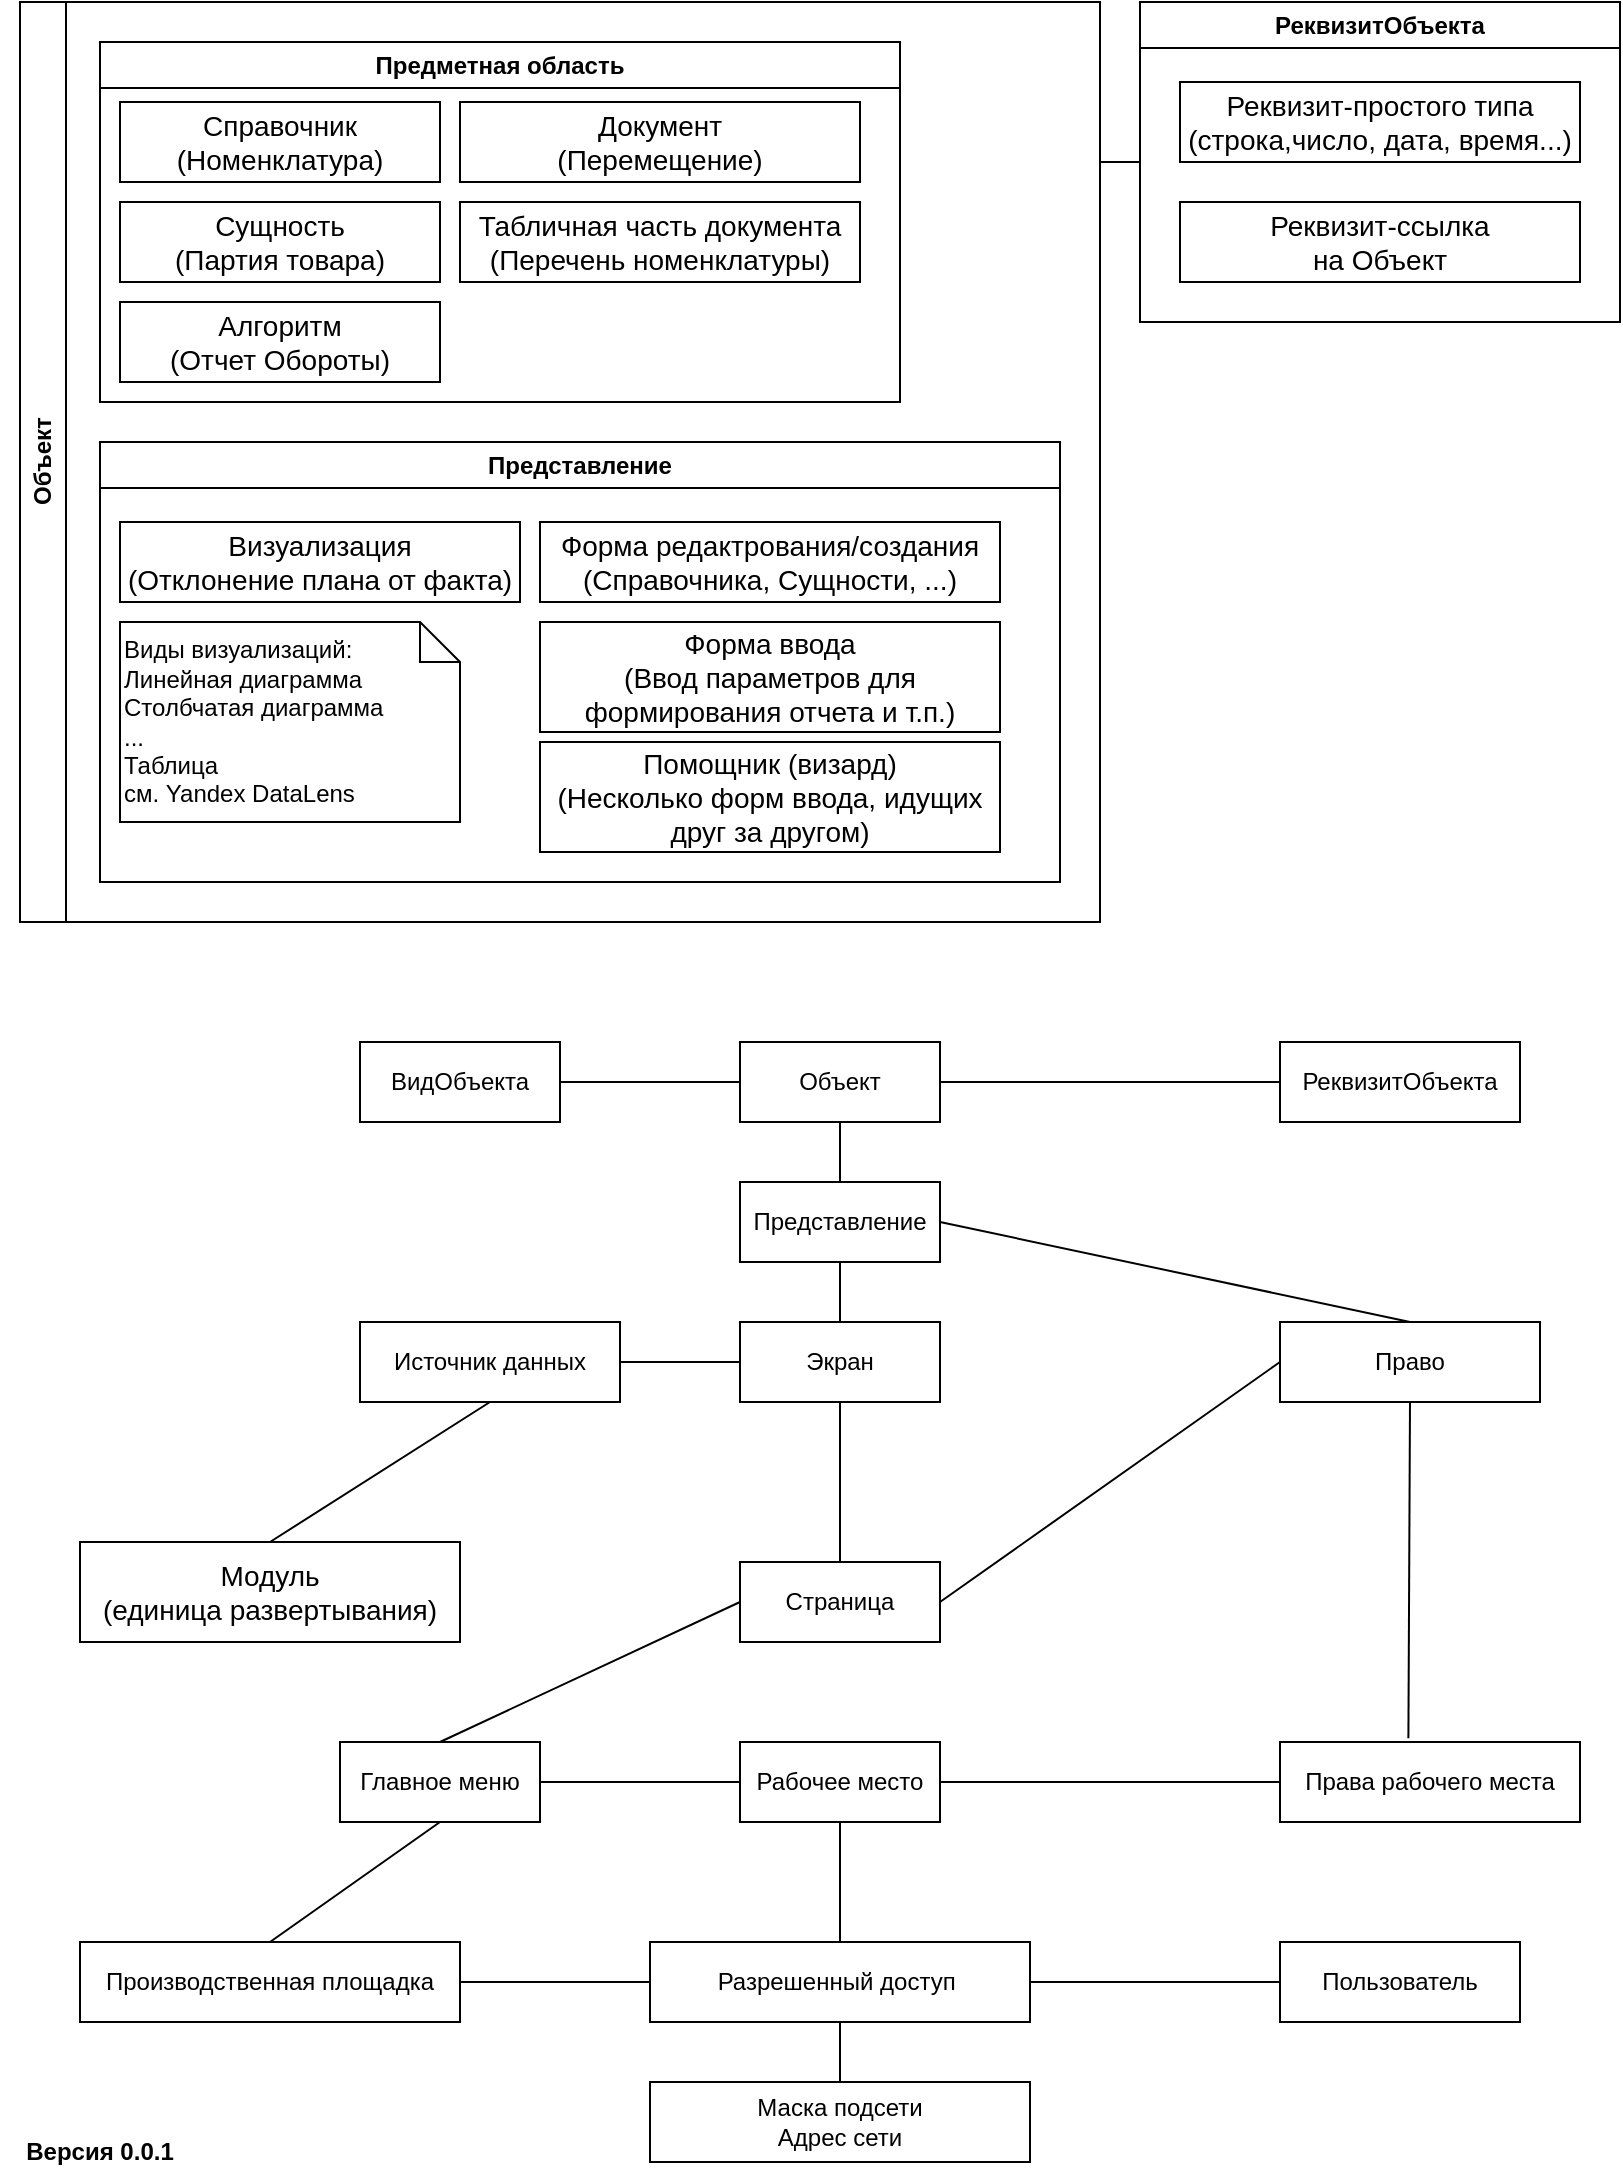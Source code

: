 <mxfile version="24.5.1" type="device">
  <diagram id="fq6LKdQoe5oR_RmR_Lg7" name="v.0.0.1">
    <mxGraphModel dx="2074" dy="1214" grid="1" gridSize="10" guides="1" tooltips="1" connect="1" arrows="1" fold="1" page="1" pageScale="1" pageWidth="827" pageHeight="1169" math="0" shadow="0">
      <root>
        <mxCell id="0" />
        <mxCell id="1" parent="0" />
        <mxCell id="ktmQaqimeyDCuL5vyVLQ-3" value="Объект" style="swimlane;horizontal=0;whiteSpace=wrap;html=1;" parent="1" vertex="1">
          <mxGeometry x="10" y="60" width="540" height="460" as="geometry" />
        </mxCell>
        <mxCell id="ktmQaqimeyDCuL5vyVLQ-2" value="Предметная область" style="swimlane;whiteSpace=wrap;html=1;" parent="ktmQaqimeyDCuL5vyVLQ-3" vertex="1">
          <mxGeometry x="40" y="20" width="400" height="180" as="geometry">
            <mxRectangle x="640" y="200" width="140" height="30" as="alternateBounds" />
          </mxGeometry>
        </mxCell>
        <mxCell id="YQVP3gHkuVCf9oPB3yVh-1" value="&lt;font style=&quot;font-size: 14px;&quot;&gt;Справочник&lt;br&gt;(Номенклатура)&lt;/font&gt;" style="whiteSpace=wrap;html=1;align=center;" parent="ktmQaqimeyDCuL5vyVLQ-2" vertex="1">
          <mxGeometry x="10" y="30" width="160" height="40" as="geometry" />
        </mxCell>
        <mxCell id="YQVP3gHkuVCf9oPB3yVh-2" value="&lt;span style=&quot;font-size: 14px;&quot;&gt;Алгоритм&lt;/span&gt;&lt;br style=&quot;font-size: 14px;&quot;&gt;&lt;span style=&quot;font-size: 14px;&quot;&gt;(Отчет Обороты)&lt;/span&gt;" style="whiteSpace=wrap;html=1;align=center;" parent="ktmQaqimeyDCuL5vyVLQ-2" vertex="1">
          <mxGeometry x="10" y="130" width="160" height="40" as="geometry" />
        </mxCell>
        <mxCell id="YQVP3gHkuVCf9oPB3yVh-3" value="&lt;span style=&quot;font-size: 14px;&quot;&gt;Сущность&lt;/span&gt;&lt;br style=&quot;font-size: 14px;&quot;&gt;&lt;span style=&quot;font-size: 14px;&quot;&gt;(Партия товара)&lt;/span&gt;" style="whiteSpace=wrap;html=1;align=center;" parent="ktmQaqimeyDCuL5vyVLQ-2" vertex="1">
          <mxGeometry x="10" y="80" width="160" height="40" as="geometry" />
        </mxCell>
        <mxCell id="YQVP3gHkuVCf9oPB3yVh-4" value="&lt;span style=&quot;font-size: 14px;&quot;&gt;Документ&lt;/span&gt;&lt;br style=&quot;font-size: 14px;&quot;&gt;&lt;span style=&quot;font-size: 14px;&quot;&gt;(Перемещение&lt;/span&gt;&lt;span style=&quot;font-size: 14px; background-color: initial;&quot;&gt;)&lt;/span&gt;" style="whiteSpace=wrap;html=1;align=center;" parent="ktmQaqimeyDCuL5vyVLQ-2" vertex="1">
          <mxGeometry x="180" y="30" width="200" height="40" as="geometry" />
        </mxCell>
        <mxCell id="YQVP3gHkuVCf9oPB3yVh-5" value="&lt;span style=&quot;font-size: 14px;&quot;&gt;Табличная часть документа&lt;/span&gt;&lt;br style=&quot;font-size: 14px;&quot;&gt;&lt;span style=&quot;font-size: 14px;&quot;&gt;(Перечень номенклатуры&lt;/span&gt;&lt;span style=&quot;font-size: 14px; background-color: initial;&quot;&gt;)&lt;/span&gt;" style="whiteSpace=wrap;html=1;align=center;" parent="ktmQaqimeyDCuL5vyVLQ-2" vertex="1">
          <mxGeometry x="180" y="80" width="200" height="40" as="geometry" />
        </mxCell>
        <mxCell id="ktmQaqimeyDCuL5vyVLQ-1" value="Представление" style="swimlane;whiteSpace=wrap;html=1;" parent="ktmQaqimeyDCuL5vyVLQ-3" vertex="1">
          <mxGeometry x="40" y="220" width="480" height="220" as="geometry">
            <mxRectangle x="590" y="200" width="130" height="30" as="alternateBounds" />
          </mxGeometry>
        </mxCell>
        <mxCell id="Ino7nTq0qInvRV9QSzYZ-1" value="&lt;span style=&quot;font-size: 14px;&quot;&gt;Визуализация&lt;br&gt;(Отклонение плана от факта)&lt;/span&gt;" style="whiteSpace=wrap;html=1;align=center;" parent="ktmQaqimeyDCuL5vyVLQ-1" vertex="1">
          <mxGeometry x="10" y="40" width="200" height="40" as="geometry" />
        </mxCell>
        <mxCell id="J8iefksTNt8TPK55-U8C-1" value="Виды визуализаций:&lt;br&gt;Линейная диаграмма&lt;br&gt;Столбчатая диаграмма&lt;br&gt;...&lt;br&gt;Таблица&lt;br&gt;см. Yandex DataLens" style="shape=note;size=20;whiteSpace=wrap;html=1;align=left;" parent="ktmQaqimeyDCuL5vyVLQ-1" vertex="1">
          <mxGeometry x="10" y="90" width="170" height="100" as="geometry" />
        </mxCell>
        <mxCell id="G2nw5Nv14xkxSHaJ6PGr-1" value="&lt;span style=&quot;font-size: 14px;&quot;&gt;Форма редактрования/создания&lt;br&gt;(Справочника, Сущности, ...)&lt;/span&gt;" style="whiteSpace=wrap;html=1;align=center;" parent="ktmQaqimeyDCuL5vyVLQ-1" vertex="1">
          <mxGeometry x="220" y="40" width="230" height="40" as="geometry" />
        </mxCell>
        <mxCell id="G2nw5Nv14xkxSHaJ6PGr-2" value="&lt;span style=&quot;font-size: 14px;&quot;&gt;Форма ввода&lt;br&gt;(Ввод параметров для формирования отчета и т.п.)&lt;/span&gt;" style="whiteSpace=wrap;html=1;align=center;" parent="ktmQaqimeyDCuL5vyVLQ-1" vertex="1">
          <mxGeometry x="220" y="90" width="230" height="55" as="geometry" />
        </mxCell>
        <mxCell id="G2nw5Nv14xkxSHaJ6PGr-3" value="&lt;span style=&quot;font-size: 14px;&quot;&gt;Помощник (визард)&lt;br&gt;(Несколько форм ввода, идущих друг за другом)&lt;/span&gt;" style="whiteSpace=wrap;html=1;align=center;" parent="ktmQaqimeyDCuL5vyVLQ-1" vertex="1">
          <mxGeometry x="220" y="150" width="230" height="55" as="geometry" />
        </mxCell>
        <mxCell id="GXTz7LjhXrPer3yg0kRa-1" value="РеквизитОбъекта" style="swimlane;whiteSpace=wrap;html=1;" parent="1" vertex="1">
          <mxGeometry x="570" y="60" width="240" height="160" as="geometry" />
        </mxCell>
        <mxCell id="oMnu4V65Orwc3S5V675z-1" value="&lt;span style=&quot;font-size: 14px;&quot;&gt;Реквизит-простого типа&lt;br&gt;(строка,число, дата, время...)&lt;/span&gt;" style="whiteSpace=wrap;html=1;align=center;" parent="GXTz7LjhXrPer3yg0kRa-1" vertex="1">
          <mxGeometry x="20" y="40" width="200" height="40" as="geometry" />
        </mxCell>
        <mxCell id="oMnu4V65Orwc3S5V675z-2" value="&lt;span style=&quot;font-size: 14px;&quot;&gt;Реквизит-ссылка&lt;/span&gt;&lt;div&gt;&lt;span style=&quot;font-size: 14px;&quot;&gt;на Объект&lt;/span&gt;&lt;/div&gt;" style="whiteSpace=wrap;html=1;align=center;" parent="GXTz7LjhXrPer3yg0kRa-1" vertex="1">
          <mxGeometry x="20" y="100" width="200" height="40" as="geometry" />
        </mxCell>
        <mxCell id="_foPFWuZzgpBULtXBcK9-1" value="Объект" style="whiteSpace=wrap;html=1;align=center;" parent="1" vertex="1">
          <mxGeometry x="370" y="580" width="100" height="40" as="geometry" />
        </mxCell>
        <mxCell id="_foPFWuZzgpBULtXBcK9-2" value="РеквизитОбъекта" style="whiteSpace=wrap;html=1;align=center;" parent="1" vertex="1">
          <mxGeometry x="640" y="580" width="120" height="40" as="geometry" />
        </mxCell>
        <mxCell id="_foPFWuZzgpBULtXBcK9-3" value="" style="endArrow=none;html=1;rounded=0;entryX=0;entryY=0.5;entryDx=0;entryDy=0;exitX=1;exitY=0.5;exitDx=0;exitDy=0;" parent="1" source="_foPFWuZzgpBULtXBcK9-1" target="_foPFWuZzgpBULtXBcK9-2" edge="1">
          <mxGeometry relative="1" as="geometry">
            <mxPoint x="450" y="610" as="sourcePoint" />
            <mxPoint x="610" y="610" as="targetPoint" />
          </mxGeometry>
        </mxCell>
        <mxCell id="_foPFWuZzgpBULtXBcK9-4" value="ВидОбъекта" style="whiteSpace=wrap;html=1;align=center;" parent="1" vertex="1">
          <mxGeometry x="180" y="580" width="100" height="40" as="geometry" />
        </mxCell>
        <mxCell id="_foPFWuZzgpBULtXBcK9-5" value="" style="endArrow=none;html=1;rounded=0;exitX=1;exitY=0.5;exitDx=0;exitDy=0;entryX=0;entryY=0.5;entryDx=0;entryDy=0;" parent="1" source="_foPFWuZzgpBULtXBcK9-4" target="_foPFWuZzgpBULtXBcK9-1" edge="1">
          <mxGeometry relative="1" as="geometry">
            <mxPoint x="450" y="610" as="sourcePoint" />
            <mxPoint x="610" y="610" as="targetPoint" />
          </mxGeometry>
        </mxCell>
        <mxCell id="KuThPHC6WRPhEZ3YF_II-1" value="Представление" style="whiteSpace=wrap;html=1;align=center;" parent="1" vertex="1">
          <mxGeometry x="370" y="650" width="100" height="40" as="geometry" />
        </mxCell>
        <mxCell id="KuThPHC6WRPhEZ3YF_II-2" value="" style="endArrow=none;html=1;rounded=0;entryX=0.5;entryY=1;entryDx=0;entryDy=0;exitX=0.5;exitY=0;exitDx=0;exitDy=0;" parent="1" source="KuThPHC6WRPhEZ3YF_II-1" target="_foPFWuZzgpBULtXBcK9-1" edge="1">
          <mxGeometry relative="1" as="geometry">
            <mxPoint x="450" y="670" as="sourcePoint" />
            <mxPoint x="610" y="670" as="targetPoint" />
          </mxGeometry>
        </mxCell>
        <mxCell id="Fzz86vDRq51pPCUExh2M-1" value="Право" style="whiteSpace=wrap;html=1;align=center;" parent="1" vertex="1">
          <mxGeometry x="640" y="720" width="130" height="40" as="geometry" />
        </mxCell>
        <mxCell id="DgB6Pb0CpGbAWGmTDNvb-2" value="" style="endArrow=none;html=1;rounded=0;exitX=1;exitY=0.5;exitDx=0;exitDy=0;entryX=0.5;entryY=0;entryDx=0;entryDy=0;" parent="1" source="KuThPHC6WRPhEZ3YF_II-1" target="Fzz86vDRq51pPCUExh2M-1" edge="1">
          <mxGeometry relative="1" as="geometry">
            <mxPoint x="450" y="440" as="sourcePoint" />
            <mxPoint x="690" y="720" as="targetPoint" />
          </mxGeometry>
        </mxCell>
        <mxCell id="uybocwGz_FOA6bRTelbn-6" value="Экран" style="whiteSpace=wrap;html=1;align=center;" parent="1" vertex="1">
          <mxGeometry x="370" y="720" width="100" height="40" as="geometry" />
        </mxCell>
        <mxCell id="uybocwGz_FOA6bRTelbn-8" value="Источник данных" style="whiteSpace=wrap;html=1;align=center;" parent="1" vertex="1">
          <mxGeometry x="180" y="720" width="130" height="40" as="geometry" />
        </mxCell>
        <mxCell id="uybocwGz_FOA6bRTelbn-9" value="" style="endArrow=none;html=1;rounded=0;exitX=0;exitY=0.5;exitDx=0;exitDy=0;entryX=1;entryY=0.5;entryDx=0;entryDy=0;" parent="1" source="uybocwGz_FOA6bRTelbn-6" target="uybocwGz_FOA6bRTelbn-8" edge="1">
          <mxGeometry relative="1" as="geometry">
            <mxPoint x="440" y="890" as="sourcePoint" />
            <mxPoint x="600" y="890" as="targetPoint" />
          </mxGeometry>
        </mxCell>
        <mxCell id="uybocwGz_FOA6bRTelbn-12" value="&lt;span style=&quot;font-size: 14px;&quot;&gt;Модуль&lt;/span&gt;&lt;br style=&quot;font-size: 14px;&quot;&gt;&lt;span style=&quot;font-size: 14px;&quot;&gt;(единица развертывания)&lt;/span&gt;" style="whiteSpace=wrap;html=1;align=center;" parent="1" vertex="1">
          <mxGeometry x="40" y="830" width="190" height="50" as="geometry" />
        </mxCell>
        <mxCell id="uybocwGz_FOA6bRTelbn-13" value="" style="endArrow=none;html=1;rounded=0;exitX=0.5;exitY=1;exitDx=0;exitDy=0;entryX=0.5;entryY=0;entryDx=0;entryDy=0;" parent="1" source="uybocwGz_FOA6bRTelbn-8" target="uybocwGz_FOA6bRTelbn-12" edge="1">
          <mxGeometry relative="1" as="geometry">
            <mxPoint x="440" y="890" as="sourcePoint" />
            <mxPoint x="600" y="890" as="targetPoint" />
          </mxGeometry>
        </mxCell>
        <mxCell id="J90l-yEcoeT0y28Pm198-1" value="Страница" style="whiteSpace=wrap;html=1;align=center;" parent="1" vertex="1">
          <mxGeometry x="370" y="840" width="100" height="40" as="geometry" />
        </mxCell>
        <mxCell id="J90l-yEcoeT0y28Pm198-2" value="" style="endArrow=none;html=1;rounded=0;exitX=0.5;exitY=1;exitDx=0;exitDy=0;entryX=0.5;entryY=0;entryDx=0;entryDy=0;" parent="1" source="uybocwGz_FOA6bRTelbn-6" target="J90l-yEcoeT0y28Pm198-1" edge="1">
          <mxGeometry relative="1" as="geometry">
            <mxPoint x="440" y="820" as="sourcePoint" />
            <mxPoint x="600" y="820" as="targetPoint" />
          </mxGeometry>
        </mxCell>
        <mxCell id="J90l-yEcoeT0y28Pm198-5" value="" style="endArrow=none;html=1;rounded=0;exitX=0.5;exitY=0;exitDx=0;exitDy=0;entryX=0.5;entryY=1;entryDx=0;entryDy=0;" parent="1" source="uybocwGz_FOA6bRTelbn-6" target="KuThPHC6WRPhEZ3YF_II-1" edge="1">
          <mxGeometry relative="1" as="geometry">
            <mxPoint x="440" y="820" as="sourcePoint" />
            <mxPoint x="600" y="820" as="targetPoint" />
          </mxGeometry>
        </mxCell>
        <mxCell id="J90l-yEcoeT0y28Pm198-6" value="Главное меню" style="whiteSpace=wrap;html=1;align=center;" parent="1" vertex="1">
          <mxGeometry x="170" y="930" width="100" height="40" as="geometry" />
        </mxCell>
        <mxCell id="J90l-yEcoeT0y28Pm198-7" value="" style="endArrow=none;html=1;rounded=0;exitX=0.5;exitY=0;exitDx=0;exitDy=0;entryX=0;entryY=0.5;entryDx=0;entryDy=0;" parent="1" source="J90l-yEcoeT0y28Pm198-6" target="J90l-yEcoeT0y28Pm198-1" edge="1">
          <mxGeometry relative="1" as="geometry">
            <mxPoint x="440" y="970" as="sourcePoint" />
            <mxPoint x="600" y="970" as="targetPoint" />
          </mxGeometry>
        </mxCell>
        <mxCell id="J90l-yEcoeT0y28Pm198-9" value="Рабочее место" style="whiteSpace=wrap;html=1;align=center;" parent="1" vertex="1">
          <mxGeometry x="370" y="930" width="100" height="40" as="geometry" />
        </mxCell>
        <mxCell id="J90l-yEcoeT0y28Pm198-10" value="" style="endArrow=none;html=1;rounded=0;exitX=1;exitY=0.5;exitDx=0;exitDy=0;entryX=0;entryY=0.5;entryDx=0;entryDy=0;" parent="1" source="J90l-yEcoeT0y28Pm198-6" target="J90l-yEcoeT0y28Pm198-9" edge="1">
          <mxGeometry relative="1" as="geometry">
            <mxPoint x="440" y="960" as="sourcePoint" />
            <mxPoint x="600" y="960" as="targetPoint" />
          </mxGeometry>
        </mxCell>
        <mxCell id="DW2UDxUGNQBwvL69CKuD-1" value="" style="endArrow=none;html=1;rounded=0;exitX=1;exitY=0.5;exitDx=0;exitDy=0;entryX=0;entryY=0.5;entryDx=0;entryDy=0;" parent="1" source="J90l-yEcoeT0y28Pm198-9" target="oVjClMRvE_nj_OxCvAcx-2" edge="1">
          <mxGeometry relative="1" as="geometry">
            <mxPoint x="440" y="720" as="sourcePoint" />
            <mxPoint x="590" y="950" as="targetPoint" />
          </mxGeometry>
        </mxCell>
        <mxCell id="DW2UDxUGNQBwvL69CKuD-2" value="" style="endArrow=none;html=1;rounded=0;exitX=0.5;exitY=1;exitDx=0;exitDy=0;entryX=0.428;entryY=-0.046;entryDx=0;entryDy=0;entryPerimeter=0;" parent="1" source="Fzz86vDRq51pPCUExh2M-1" target="oVjClMRvE_nj_OxCvAcx-2" edge="1">
          <mxGeometry relative="1" as="geometry">
            <mxPoint x="440" y="720" as="sourcePoint" />
            <mxPoint x="699" y="900" as="targetPoint" />
          </mxGeometry>
        </mxCell>
        <mxCell id="oVjClMRvE_nj_OxCvAcx-1" value="" style="endArrow=none;html=1;rounded=0;entryX=0;entryY=0.5;entryDx=0;entryDy=0;exitX=1;exitY=0.5;exitDx=0;exitDy=0;" parent="1" source="J90l-yEcoeT0y28Pm198-1" target="Fzz86vDRq51pPCUExh2M-1" edge="1">
          <mxGeometry relative="1" as="geometry">
            <mxPoint x="440" y="720" as="sourcePoint" />
            <mxPoint x="600" y="720" as="targetPoint" />
          </mxGeometry>
        </mxCell>
        <mxCell id="oVjClMRvE_nj_OxCvAcx-2" value="Права рабочего места" style="whiteSpace=wrap;html=1;align=center;" parent="1" vertex="1">
          <mxGeometry x="640" y="930" width="150" height="40" as="geometry" />
        </mxCell>
        <mxCell id="Mbp3hf37lqQ2KXfoYZNM-1" value="Производственная площадка" style="whiteSpace=wrap;html=1;align=center;" parent="1" vertex="1">
          <mxGeometry x="40" y="1030" width="190" height="40" as="geometry" />
        </mxCell>
        <mxCell id="tBak712CfEyrIliq2dV2-1" value="" style="endArrow=none;html=1;rounded=0;exitX=0.5;exitY=0;exitDx=0;exitDy=0;entryX=0.5;entryY=1;entryDx=0;entryDy=0;" parent="1" source="Mbp3hf37lqQ2KXfoYZNM-1" target="J90l-yEcoeT0y28Pm198-6" edge="1">
          <mxGeometry relative="1" as="geometry">
            <mxPoint x="420" y="930" as="sourcePoint" />
            <mxPoint x="580" y="930" as="targetPoint" />
          </mxGeometry>
        </mxCell>
        <mxCell id="g9vex7FKd3uV9aVftAKN-1" value="Разрешенный доступ&amp;nbsp;" style="whiteSpace=wrap;html=1;align=center;" parent="1" vertex="1">
          <mxGeometry x="325" y="1030" width="190" height="40" as="geometry" />
        </mxCell>
        <mxCell id="g9vex7FKd3uV9aVftAKN-2" value="Пользователь" style="whiteSpace=wrap;html=1;align=center;" parent="1" vertex="1">
          <mxGeometry x="640" y="1030" width="120" height="40" as="geometry" />
        </mxCell>
        <mxCell id="g9vex7FKd3uV9aVftAKN-3" value="Маска подсети&lt;br&gt;Адрес сети" style="whiteSpace=wrap;html=1;align=center;" parent="1" vertex="1">
          <mxGeometry x="325" y="1100" width="190" height="40" as="geometry" />
        </mxCell>
        <mxCell id="g9vex7FKd3uV9aVftAKN-4" value="" style="endArrow=none;html=1;rounded=0;exitX=1;exitY=0.5;exitDx=0;exitDy=0;entryX=0;entryY=0.5;entryDx=0;entryDy=0;" parent="1" source="g9vex7FKd3uV9aVftAKN-1" target="g9vex7FKd3uV9aVftAKN-2" edge="1">
          <mxGeometry relative="1" as="geometry">
            <mxPoint x="420" y="1200" as="sourcePoint" />
            <mxPoint x="580" y="1200" as="targetPoint" />
          </mxGeometry>
        </mxCell>
        <mxCell id="DdHMfR_BCIdECnrakQdh-1" value="" style="endArrow=none;html=1;rounded=0;entryX=0.5;entryY=0;entryDx=0;entryDy=0;" parent="1" source="g9vex7FKd3uV9aVftAKN-1" target="g9vex7FKd3uV9aVftAKN-3" edge="1">
          <mxGeometry relative="1" as="geometry">
            <mxPoint x="420" y="1200" as="sourcePoint" />
            <mxPoint x="580" y="1200" as="targetPoint" />
          </mxGeometry>
        </mxCell>
        <mxCell id="7PPwZNhrI_eCUy_qwpQ--1" value="" style="endArrow=none;html=1;rounded=0;entryX=0.5;entryY=0;entryDx=0;entryDy=0;exitX=0.5;exitY=1;exitDx=0;exitDy=0;" parent="1" source="J90l-yEcoeT0y28Pm198-9" target="g9vex7FKd3uV9aVftAKN-1" edge="1">
          <mxGeometry relative="1" as="geometry">
            <mxPoint x="450" y="1040" as="sourcePoint" />
            <mxPoint x="580" y="1080" as="targetPoint" />
          </mxGeometry>
        </mxCell>
        <mxCell id="C946RCroiZLmiduoDPJo-2" value="" style="endArrow=none;html=1;rounded=0;exitX=1;exitY=0.5;exitDx=0;exitDy=0;entryX=0;entryY=0.5;entryDx=0;entryDy=0;" parent="1" source="Mbp3hf37lqQ2KXfoYZNM-1" target="g9vex7FKd3uV9aVftAKN-1" edge="1">
          <mxGeometry relative="1" as="geometry">
            <mxPoint x="420" y="1080" as="sourcePoint" />
            <mxPoint x="580" y="1080" as="targetPoint" />
          </mxGeometry>
        </mxCell>
        <mxCell id="VvkzZxFvBn8VilDt4Q2F-1" value="Версия 0.0.1" style="text;html=1;align=center;verticalAlign=middle;whiteSpace=wrap;rounded=0;fontStyle=1" parent="1" vertex="1">
          <mxGeometry y="1120" width="100" height="30" as="geometry" />
        </mxCell>
        <mxCell id="VvkzZxFvBn8VilDt4Q2F-2" value="" style="endArrow=none;html=1;rounded=0;exitX=0;exitY=0.5;exitDx=0;exitDy=0;" parent="1" source="GXTz7LjhXrPer3yg0kRa-1" edge="1">
          <mxGeometry width="50" height="50" relative="1" as="geometry">
            <mxPoint x="580" y="130" as="sourcePoint" />
            <mxPoint x="550" y="140" as="targetPoint" />
          </mxGeometry>
        </mxCell>
      </root>
    </mxGraphModel>
  </diagram>
</mxfile>
